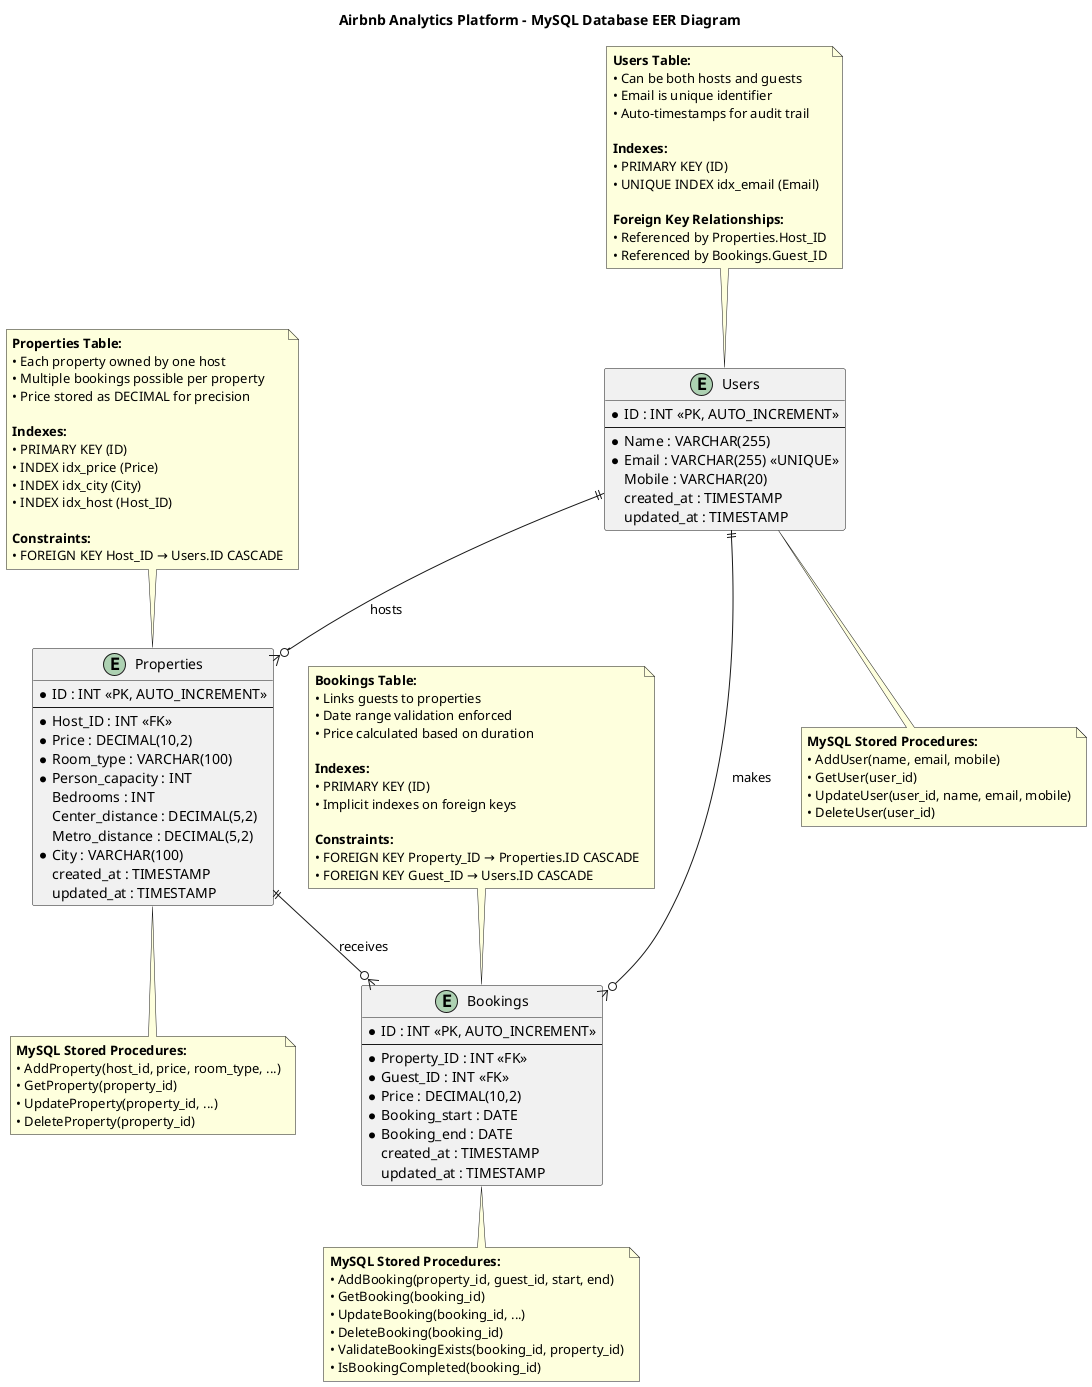 @startuml MySQL_EER_Diagram

title Airbnb Analytics Platform - MySQL Database EER Diagram

entity Users {
  * ID : INT <<PK, AUTO_INCREMENT>>
  --
  * Name : VARCHAR(255)
  * Email : VARCHAR(255) <<UNIQUE>>
  Mobile : VARCHAR(20)
  created_at : TIMESTAMP
  updated_at : TIMESTAMP
}

entity Properties {
  * ID : INT <<PK, AUTO_INCREMENT>>
  --
  * Host_ID : INT <<FK>>
  * Price : DECIMAL(10,2)
  * Room_type : VARCHAR(100)
  * Person_capacity : INT
  Bedrooms : INT
  Center_distance : DECIMAL(5,2)
  Metro_distance : DECIMAL(5,2)
  * City : VARCHAR(100)
  created_at : TIMESTAMP
  updated_at : TIMESTAMP
}

entity Bookings {
  * ID : INT <<PK, AUTO_INCREMENT>>
  --
  * Property_ID : INT <<FK>>
  * Guest_ID : INT <<FK>>
  * Price : DECIMAL(10,2)
  * Booking_start : DATE
  * Booking_end : DATE
  created_at : TIMESTAMP
  updated_at : TIMESTAMP
}

Users ||--o{ Properties : hosts
Properties ||--o{ Bookings : receives
Users ||--o{ Bookings : makes

note top of Users
**Users Table:**
• Can be both hosts and guests
• Email is unique identifier
• Auto-timestamps for audit trail

**Indexes:**
• PRIMARY KEY (ID)
• UNIQUE INDEX idx_email (Email)

**Foreign Key Relationships:**
• Referenced by Properties.Host_ID
• Referenced by Bookings.Guest_ID
end note

note top of Properties
**Properties Table:**
• Each property owned by one host
• Multiple bookings possible per property
• Price stored as DECIMAL for precision

**Indexes:**
• PRIMARY KEY (ID)
• INDEX idx_price (Price)
• INDEX idx_city (City) 
• INDEX idx_host (Host_ID)

**Constraints:**
• FOREIGN KEY Host_ID → Users.ID CASCADE
end note

note top of Bookings
**Bookings Table:**
• Links guests to properties
• Date range validation enforced
• Price calculated based on duration

**Indexes:**
• PRIMARY KEY (ID)
• Implicit indexes on foreign keys

**Constraints:**
• FOREIGN KEY Property_ID → Properties.ID CASCADE
• FOREIGN KEY Guest_ID → Users.ID CASCADE
end note

note bottom of Users
**MySQL Stored Procedures:**
• AddUser(name, email, mobile)
• GetUser(user_id)
• UpdateUser(user_id, name, email, mobile)
• DeleteUser(user_id)
end note

note bottom of Properties
**MySQL Stored Procedures:**
• AddProperty(host_id, price, room_type, ...)
• GetProperty(property_id)
• UpdateProperty(property_id, ...)
• DeleteProperty(property_id)
end note

note bottom of Bookings
**MySQL Stored Procedures:**
• AddBooking(property_id, guest_id, start, end)
• GetBooking(booking_id)
• UpdateBooking(booking_id, ...)
• DeleteBooking(booking_id)
• ValidateBookingExists(booking_id, property_id)
• IsBookingCompleted(booking_id)
end note

@enduml 